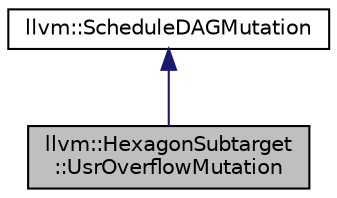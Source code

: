 digraph "llvm::HexagonSubtarget::UsrOverflowMutation"
{
 // LATEX_PDF_SIZE
  bgcolor="transparent";
  edge [fontname="Helvetica",fontsize="10",labelfontname="Helvetica",labelfontsize="10"];
  node [fontname="Helvetica",fontsize="10",shape=record];
  Node1 [label="llvm::HexagonSubtarget\l::UsrOverflowMutation",height=0.2,width=0.4,color="black", fillcolor="grey75", style="filled", fontcolor="black",tooltip=" "];
  Node2 -> Node1 [dir="back",color="midnightblue",fontsize="10",style="solid",fontname="Helvetica"];
  Node2 [label="llvm::ScheduleDAGMutation",height=0.2,width=0.4,color="black",URL="$classllvm_1_1ScheduleDAGMutation.html",tooltip="Mutate the DAG as a postpass after normal DAG building."];
}
